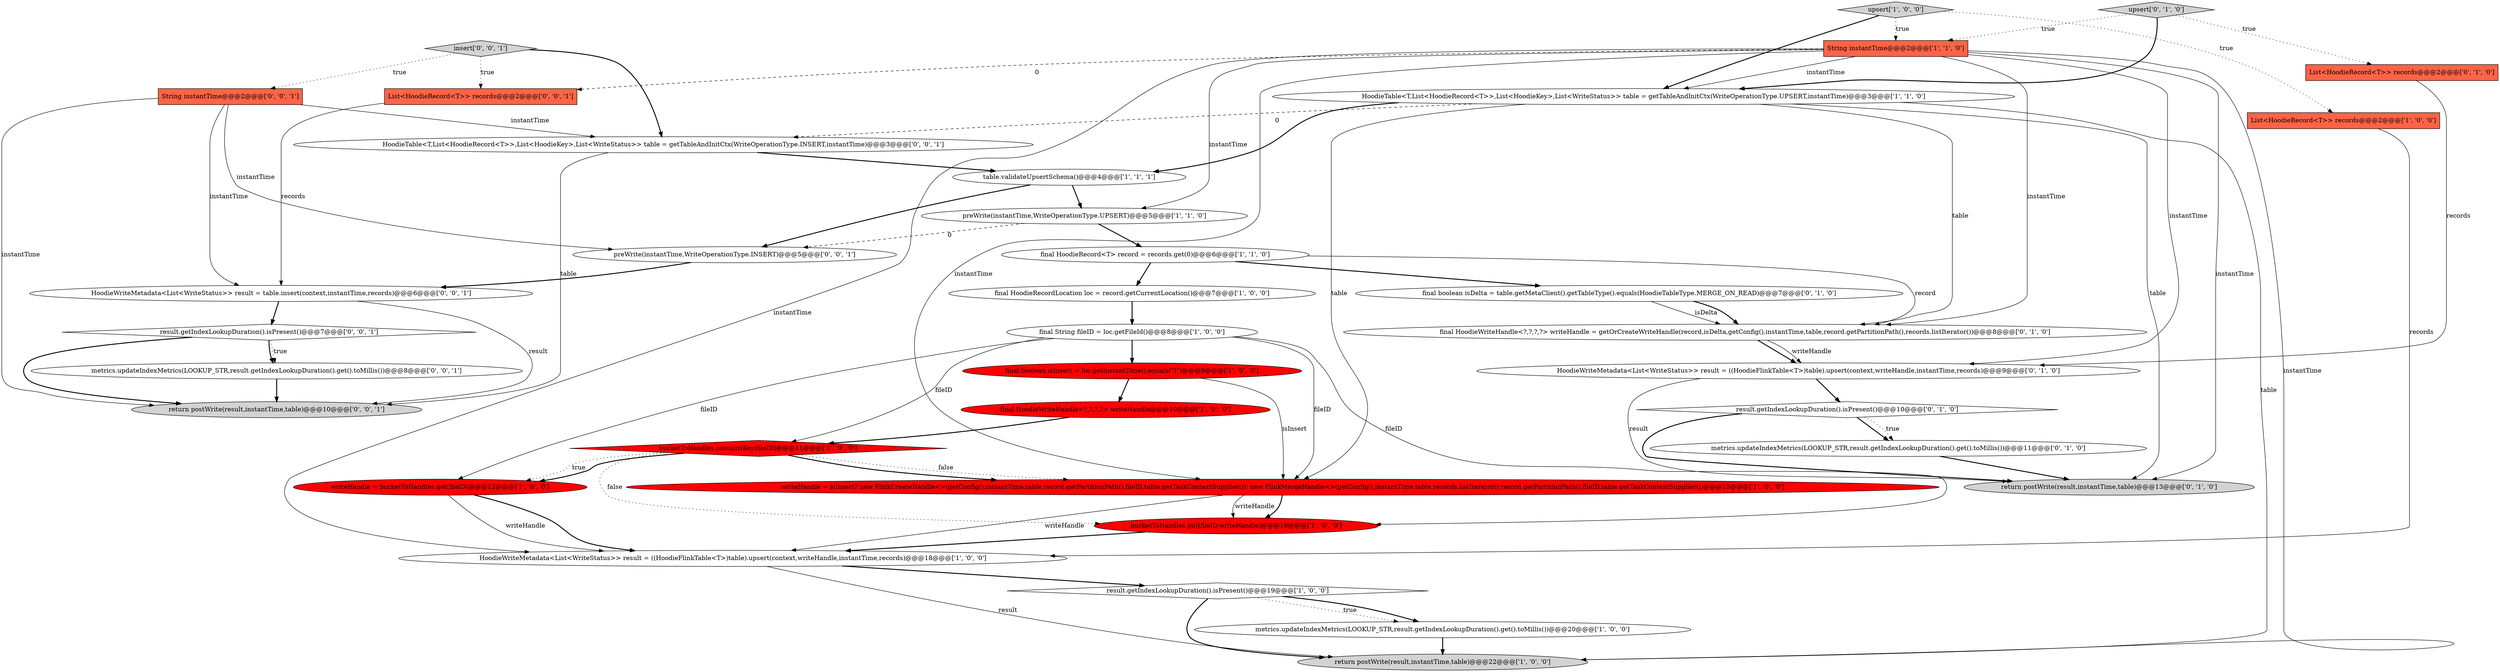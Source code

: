 digraph {
18 [style = filled, label = "preWrite(instantTime,WriteOperationType.UPSERT)@@@5@@@['1', '1', '0']", fillcolor = white, shape = ellipse image = "AAA0AAABBB1BBB"];
2 [style = filled, label = "List<HoodieRecord<T>> records@@@2@@@['1', '0', '0']", fillcolor = tomato, shape = box image = "AAA0AAABBB1BBB"];
16 [style = filled, label = "final HoodieRecord<T> record = records.get(0)@@@6@@@['1', '1', '0']", fillcolor = white, shape = ellipse image = "AAA0AAABBB1BBB"];
0 [style = filled, label = "HoodieWriteMetadata<List<WriteStatus>> result = ((HoodieFlinkTable<T>)table).upsert(context,writeHandle,instantTime,records)@@@18@@@['1', '0', '0']", fillcolor = white, shape = ellipse image = "AAA0AAABBB1BBB"];
9 [style = filled, label = "final HoodieWriteHandle<?,?,?,?> writeHandle@@@10@@@['1', '0', '0']", fillcolor = red, shape = ellipse image = "AAA1AAABBB1BBB"];
23 [style = filled, label = "upsert['0', '1', '0']", fillcolor = lightgray, shape = diamond image = "AAA0AAABBB2BBB"];
28 [style = filled, label = "HoodieTable<T,List<HoodieRecord<T>>,List<HoodieKey>,List<WriteStatus>> table = getTableAndInitCtx(WriteOperationType.INSERT,instantTime)@@@3@@@['0', '0', '1']", fillcolor = white, shape = ellipse image = "AAA0AAABBB3BBB"];
24 [style = filled, label = "result.getIndexLookupDuration().isPresent()@@@10@@@['0', '1', '0']", fillcolor = white, shape = diamond image = "AAA0AAABBB2BBB"];
5 [style = filled, label = "result.getIndexLookupDuration().isPresent()@@@19@@@['1', '0', '0']", fillcolor = white, shape = diamond image = "AAA0AAABBB1BBB"];
30 [style = filled, label = "result.getIndexLookupDuration().isPresent()@@@7@@@['0', '0', '1']", fillcolor = white, shape = diamond image = "AAA0AAABBB3BBB"];
17 [style = filled, label = "table.validateUpsertSchema()@@@4@@@['1', '1', '1']", fillcolor = white, shape = ellipse image = "AAA0AAABBB1BBB"];
26 [style = filled, label = "HoodieWriteMetadata<List<WriteStatus>> result = ((HoodieFlinkTable<T>)table).upsert(context,writeHandle,instantTime,records)@@@9@@@['0', '1', '0']", fillcolor = white, shape = ellipse image = "AAA0AAABBB2BBB"];
4 [style = filled, label = "final boolean isInsert = loc.getInstantTime().equals(\"I\")@@@9@@@['1', '0', '0']", fillcolor = red, shape = ellipse image = "AAA1AAABBB1BBB"];
15 [style = filled, label = "writeHandle = isInsert? new FlinkCreateHandle<>(getConfig(),instantTime,table,record.getPartitionPath(),fileID,table.getTaskContextSupplier()): new FlinkMergeHandle<>(getConfig(),instantTime,table,records.listIterator(),record.getPartitionPath(),fileID,table.getTaskContextSupplier())@@@15@@@['1', '0', '0']", fillcolor = red, shape = ellipse image = "AAA1AAABBB1BBB"];
20 [style = filled, label = "final HoodieWriteHandle<?,?,?,?> writeHandle = getOrCreateWriteHandle(record,isDelta,getConfig(),instantTime,table,record.getPartitionPath(),records.listIterator())@@@8@@@['0', '1', '0']", fillcolor = white, shape = ellipse image = "AAA0AAABBB2BBB"];
25 [style = filled, label = "return postWrite(result,instantTime,table)@@@13@@@['0', '1', '0']", fillcolor = lightgray, shape = ellipse image = "AAA0AAABBB2BBB"];
14 [style = filled, label = "writeHandle = bucketToHandles.get(fileID)@@@12@@@['1', '0', '0']", fillcolor = red, shape = ellipse image = "AAA1AAABBB1BBB"];
11 [style = filled, label = "metrics.updateIndexMetrics(LOOKUP_STR,result.getIndexLookupDuration().get().toMillis())@@@20@@@['1', '0', '0']", fillcolor = white, shape = ellipse image = "AAA0AAABBB1BBB"];
29 [style = filled, label = "preWrite(instantTime,WriteOperationType.INSERT)@@@5@@@['0', '0', '1']", fillcolor = white, shape = ellipse image = "AAA0AAABBB3BBB"];
31 [style = filled, label = "List<HoodieRecord<T>> records@@@2@@@['0', '0', '1']", fillcolor = tomato, shape = box image = "AAA0AAABBB3BBB"];
7 [style = filled, label = "bucketToHandles.put(fileID,writeHandle)@@@16@@@['1', '0', '0']", fillcolor = red, shape = ellipse image = "AAA1AAABBB1BBB"];
27 [style = filled, label = "String instantTime@@@2@@@['0', '0', '1']", fillcolor = tomato, shape = box image = "AAA0AAABBB3BBB"];
22 [style = filled, label = "final boolean isDelta = table.getMetaClient().getTableType().equals(HoodieTableType.MERGE_ON_READ)@@@7@@@['0', '1', '0']", fillcolor = white, shape = ellipse image = "AAA0AAABBB2BBB"];
35 [style = filled, label = "insert['0', '0', '1']", fillcolor = lightgray, shape = diamond image = "AAA0AAABBB3BBB"];
19 [style = filled, label = "List<HoodieRecord<T>> records@@@2@@@['0', '1', '0']", fillcolor = tomato, shape = box image = "AAA0AAABBB2BBB"];
8 [style = filled, label = "upsert['1', '0', '0']", fillcolor = lightgray, shape = diamond image = "AAA0AAABBB1BBB"];
3 [style = filled, label = "final String fileID = loc.getFileId()@@@8@@@['1', '0', '0']", fillcolor = white, shape = ellipse image = "AAA0AAABBB1BBB"];
1 [style = filled, label = "return postWrite(result,instantTime,table)@@@22@@@['1', '0', '0']", fillcolor = lightgray, shape = ellipse image = "AAA0AAABBB1BBB"];
10 [style = filled, label = "final HoodieRecordLocation loc = record.getCurrentLocation()@@@7@@@['1', '0', '0']", fillcolor = white, shape = ellipse image = "AAA0AAABBB1BBB"];
12 [style = filled, label = "bucketToHandles.containsKey(fileID)@@@11@@@['1', '0', '0']", fillcolor = red, shape = diamond image = "AAA1AAABBB1BBB"];
13 [style = filled, label = "String instantTime@@@2@@@['1', '1', '0']", fillcolor = tomato, shape = box image = "AAA0AAABBB1BBB"];
33 [style = filled, label = "return postWrite(result,instantTime,table)@@@10@@@['0', '0', '1']", fillcolor = lightgray, shape = ellipse image = "AAA0AAABBB3BBB"];
6 [style = filled, label = "HoodieTable<T,List<HoodieRecord<T>>,List<HoodieKey>,List<WriteStatus>> table = getTableAndInitCtx(WriteOperationType.UPSERT,instantTime)@@@3@@@['1', '1', '0']", fillcolor = white, shape = ellipse image = "AAA0AAABBB1BBB"];
34 [style = filled, label = "metrics.updateIndexMetrics(LOOKUP_STR,result.getIndexLookupDuration().get().toMillis())@@@8@@@['0', '0', '1']", fillcolor = white, shape = ellipse image = "AAA0AAABBB3BBB"];
21 [style = filled, label = "metrics.updateIndexMetrics(LOOKUP_STR,result.getIndexLookupDuration().get().toMillis())@@@11@@@['0', '1', '0']", fillcolor = white, shape = ellipse image = "AAA0AAABBB2BBB"];
32 [style = filled, label = "HoodieWriteMetadata<List<WriteStatus>> result = table.insert(context,instantTime,records)@@@6@@@['0', '0', '1']", fillcolor = white, shape = ellipse image = "AAA0AAABBB3BBB"];
14->0 [style = solid, label="writeHandle"];
6->17 [style = bold, label=""];
4->9 [style = bold, label=""];
2->0 [style = solid, label="records"];
4->15 [style = solid, label="isInsert"];
15->7 [style = bold, label=""];
30->33 [style = bold, label=""];
12->7 [style = dotted, label="false"];
13->25 [style = solid, label="instantTime"];
16->10 [style = bold, label=""];
11->1 [style = bold, label=""];
20->26 [style = bold, label=""];
22->20 [style = solid, label="isDelta"];
20->26 [style = solid, label="writeHandle"];
8->2 [style = dotted, label="true"];
3->15 [style = solid, label="fileID"];
13->20 [style = solid, label="instantTime"];
34->33 [style = bold, label=""];
3->7 [style = solid, label="fileID"];
3->12 [style = solid, label="fileID"];
12->15 [style = bold, label=""];
13->6 [style = solid, label="instantTime"];
13->0 [style = solid, label="instantTime"];
3->14 [style = solid, label="fileID"];
12->15 [style = dotted, label="false"];
10->3 [style = bold, label=""];
7->0 [style = bold, label=""];
8->6 [style = bold, label=""];
30->34 [style = bold, label=""];
21->25 [style = bold, label=""];
23->19 [style = dotted, label="true"];
15->7 [style = solid, label="writeHandle"];
31->32 [style = solid, label="records"];
16->22 [style = bold, label=""];
26->24 [style = bold, label=""];
32->30 [style = bold, label=""];
3->4 [style = bold, label=""];
30->34 [style = dotted, label="true"];
35->31 [style = dotted, label="true"];
28->33 [style = solid, label="table"];
0->1 [style = solid, label="result"];
35->28 [style = bold, label=""];
27->29 [style = solid, label="instantTime"];
6->25 [style = solid, label="table"];
16->20 [style = solid, label="record"];
32->33 [style = solid, label="result"];
5->1 [style = bold, label=""];
12->14 [style = dotted, label="true"];
5->11 [style = dotted, label="true"];
35->27 [style = dotted, label="true"];
6->28 [style = dashed, label="0"];
6->20 [style = solid, label="table"];
19->26 [style = solid, label="records"];
27->28 [style = solid, label="instantTime"];
14->0 [style = bold, label=""];
22->20 [style = bold, label=""];
24->21 [style = bold, label=""];
13->31 [style = dashed, label="0"];
24->25 [style = bold, label=""];
27->33 [style = solid, label="instantTime"];
13->26 [style = solid, label="instantTime"];
23->6 [style = bold, label=""];
15->0 [style = solid, label="writeHandle"];
29->32 [style = bold, label=""];
13->18 [style = solid, label="instantTime"];
12->14 [style = bold, label=""];
27->32 [style = solid, label="instantTime"];
26->25 [style = solid, label="result"];
6->1 [style = solid, label="table"];
13->15 [style = solid, label="instantTime"];
6->15 [style = solid, label="table"];
28->17 [style = bold, label=""];
5->11 [style = bold, label=""];
8->13 [style = dotted, label="true"];
9->12 [style = bold, label=""];
13->1 [style = solid, label="instantTime"];
17->29 [style = bold, label=""];
24->21 [style = dotted, label="true"];
23->13 [style = dotted, label="true"];
17->18 [style = bold, label=""];
0->5 [style = bold, label=""];
18->29 [style = dashed, label="0"];
18->16 [style = bold, label=""];
}
